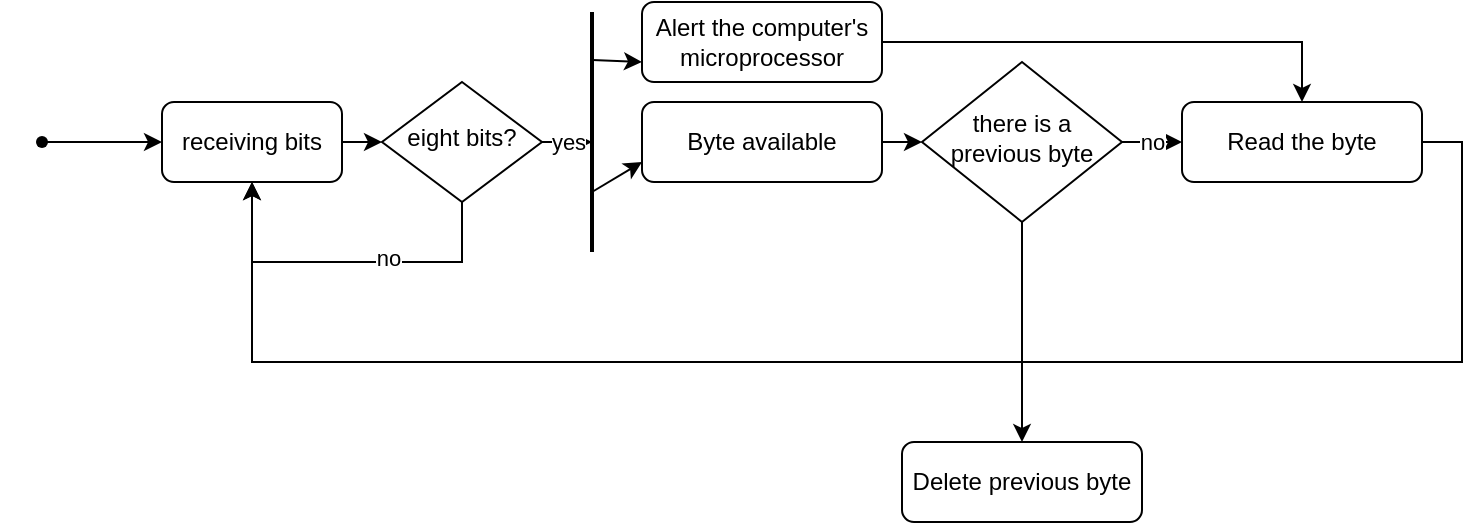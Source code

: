 <mxfile version="20.6.1" type="github">
  <diagram id="C5RBs43oDa-KdzZeNtuy" name="Page-1">
    <mxGraphModel dx="1278" dy="521" grid="1" gridSize="10" guides="1" tooltips="1" connect="1" arrows="1" fold="1" page="1" pageScale="1" pageWidth="827" pageHeight="1169" math="0" shadow="0">
      <root>
        <mxCell id="WIyWlLk6GJQsqaUBKTNV-0" />
        <mxCell id="WIyWlLk6GJQsqaUBKTNV-1" parent="WIyWlLk6GJQsqaUBKTNV-0" />
        <mxCell id="WIyWlLk6GJQsqaUBKTNV-3" value="Byte available" style="rounded=1;whiteSpace=wrap;html=1;fontSize=12;glass=0;strokeWidth=1;shadow=0;" parent="WIyWlLk6GJQsqaUBKTNV-1" vertex="1">
          <mxGeometry x="370" y="50" width="120" height="40" as="geometry" />
        </mxCell>
        <mxCell id="WIyWlLk6GJQsqaUBKTNV-6" value="there is a previous byte" style="rhombus;whiteSpace=wrap;html=1;shadow=0;fontFamily=Helvetica;fontSize=12;align=center;strokeWidth=1;spacing=6;spacingTop=-4;" parent="WIyWlLk6GJQsqaUBKTNV-1" vertex="1">
          <mxGeometry x="510" y="30" width="100" height="80" as="geometry" />
        </mxCell>
        <mxCell id="zkDqfT1pSLjMhtixK4KJ-1" value="" style="endArrow=classic;html=1;rounded=0;exitDx=0;exitDy=0;exitPerimeter=0;startArrow=none;entryX=0;entryY=0.5;entryDx=0;entryDy=0;" edge="1" parent="WIyWlLk6GJQsqaUBKTNV-1" source="zkDqfT1pSLjMhtixK4KJ-0" target="zkDqfT1pSLjMhtixK4KJ-2">
          <mxGeometry width="50" height="50" relative="1" as="geometry">
            <mxPoint x="68" y="72" as="sourcePoint" />
            <mxPoint x="128" y="72" as="targetPoint" />
          </mxGeometry>
        </mxCell>
        <mxCell id="zkDqfT1pSLjMhtixK4KJ-2" value="receiving bits" style="rounded=1;whiteSpace=wrap;html=1;fontSize=12;glass=0;strokeWidth=1;shadow=0;" vertex="1" parent="WIyWlLk6GJQsqaUBKTNV-1">
          <mxGeometry x="130" y="50" width="90" height="40" as="geometry" />
        </mxCell>
        <mxCell id="zkDqfT1pSLjMhtixK4KJ-0" value="" style="shape=waypoint;sketch=0;fillStyle=solid;size=6;pointerEvents=1;points=[];fillColor=none;resizable=0;rotatable=0;perimeter=centerPerimeter;snapToPoint=1;" vertex="1" parent="WIyWlLk6GJQsqaUBKTNV-1">
          <mxGeometry x="50" y="50" width="40" height="40" as="geometry" />
        </mxCell>
        <mxCell id="zkDqfT1pSLjMhtixK4KJ-3" value="" style="endArrow=none;html=1;rounded=0;exitX=0.97;exitY=1.125;exitDx=0;exitDy=0;exitPerimeter=0;" edge="1" parent="WIyWlLk6GJQsqaUBKTNV-1" target="zkDqfT1pSLjMhtixK4KJ-0">
          <mxGeometry width="50" height="50" relative="1" as="geometry">
            <mxPoint x="68" y="72" as="sourcePoint" />
            <mxPoint x="128" y="72" as="targetPoint" />
          </mxGeometry>
        </mxCell>
        <mxCell id="zkDqfT1pSLjMhtixK4KJ-4" value="Alert the computer&#39;s microprocessor" style="rounded=1;whiteSpace=wrap;html=1;fontSize=12;glass=0;strokeWidth=1;shadow=0;" vertex="1" parent="WIyWlLk6GJQsqaUBKTNV-1">
          <mxGeometry x="370" width="120" height="40" as="geometry" />
        </mxCell>
        <mxCell id="zkDqfT1pSLjMhtixK4KJ-5" value="eight bits?" style="rhombus;whiteSpace=wrap;html=1;shadow=0;fontFamily=Helvetica;fontSize=12;align=center;strokeWidth=1;spacing=6;spacingTop=-4;" vertex="1" parent="WIyWlLk6GJQsqaUBKTNV-1">
          <mxGeometry x="240" y="40" width="80" height="60" as="geometry" />
        </mxCell>
        <mxCell id="zkDqfT1pSLjMhtixK4KJ-7" value="" style="endArrow=classic;html=1;rounded=0;exitX=1;exitY=0.5;exitDx=0;exitDy=0;entryX=0;entryY=0.5;entryDx=0;entryDy=0;" edge="1" parent="WIyWlLk6GJQsqaUBKTNV-1" source="zkDqfT1pSLjMhtixK4KJ-2" target="zkDqfT1pSLjMhtixK4KJ-5">
          <mxGeometry width="50" height="50" relative="1" as="geometry">
            <mxPoint x="390" y="300" as="sourcePoint" />
            <mxPoint x="440" y="250" as="targetPoint" />
          </mxGeometry>
        </mxCell>
        <mxCell id="zkDqfT1pSLjMhtixK4KJ-14" style="edgeStyle=orthogonalEdgeStyle;rounded=0;orthogonalLoop=1;jettySize=auto;html=1;exitX=1;exitY=0.5;exitDx=0;exitDy=0;entryX=0.5;entryY=1;entryDx=0;entryDy=0;" edge="1" parent="WIyWlLk6GJQsqaUBKTNV-1" source="zkDqfT1pSLjMhtixK4KJ-12" target="zkDqfT1pSLjMhtixK4KJ-2">
          <mxGeometry relative="1" as="geometry">
            <Array as="points">
              <mxPoint x="780" y="70" />
              <mxPoint x="780" y="180" />
              <mxPoint x="175" y="180" />
            </Array>
          </mxGeometry>
        </mxCell>
        <mxCell id="zkDqfT1pSLjMhtixK4KJ-12" value="Read the byte" style="rounded=1;whiteSpace=wrap;html=1;fontSize=12;glass=0;strokeWidth=1;shadow=0;" vertex="1" parent="WIyWlLk6GJQsqaUBKTNV-1">
          <mxGeometry x="640" y="50" width="120" height="40" as="geometry" />
        </mxCell>
        <mxCell id="zkDqfT1pSLjMhtixK4KJ-17" value="no" style="endArrow=classic;html=1;rounded=0;exitX=1;exitY=0.5;exitDx=0;exitDy=0;entryX=0;entryY=0.5;entryDx=0;entryDy=0;" edge="1" parent="WIyWlLk6GJQsqaUBKTNV-1" source="WIyWlLk6GJQsqaUBKTNV-6" target="zkDqfT1pSLjMhtixK4KJ-12">
          <mxGeometry relative="1" as="geometry">
            <mxPoint x="500" y="80" as="sourcePoint" />
            <mxPoint x="530" y="80" as="targetPoint" />
          </mxGeometry>
        </mxCell>
        <mxCell id="zkDqfT1pSLjMhtixK4KJ-19" value="" style="endArrow=classic;html=1;rounded=0;exitX=1;exitY=0.5;exitDx=0;exitDy=0;entryX=0;entryY=0.5;entryDx=0;entryDy=0;" edge="1" parent="WIyWlLk6GJQsqaUBKTNV-1" source="WIyWlLk6GJQsqaUBKTNV-3" target="WIyWlLk6GJQsqaUBKTNV-6">
          <mxGeometry width="50" height="50" relative="1" as="geometry">
            <mxPoint x="480" y="300" as="sourcePoint" />
            <mxPoint x="530" y="250" as="targetPoint" />
          </mxGeometry>
        </mxCell>
        <mxCell id="zkDqfT1pSLjMhtixK4KJ-20" value="" style="endArrow=classic;html=1;rounded=0;exitX=0.5;exitY=1;exitDx=0;exitDy=0;" edge="1" parent="WIyWlLk6GJQsqaUBKTNV-1" source="WIyWlLk6GJQsqaUBKTNV-6">
          <mxGeometry width="50" height="50" relative="1" as="geometry">
            <mxPoint x="480" y="300" as="sourcePoint" />
            <mxPoint x="560" y="220" as="targetPoint" />
          </mxGeometry>
        </mxCell>
        <mxCell id="zkDqfT1pSLjMhtixK4KJ-21" value="Delete previous byte" style="rounded=1;whiteSpace=wrap;html=1;fontSize=12;glass=0;strokeWidth=1;shadow=0;" vertex="1" parent="WIyWlLk6GJQsqaUBKTNV-1">
          <mxGeometry x="500" y="220" width="120" height="40" as="geometry" />
        </mxCell>
        <mxCell id="zkDqfT1pSLjMhtixK4KJ-22" value="" style="line;strokeWidth=2;direction=south;html=1;" vertex="1" parent="WIyWlLk6GJQsqaUBKTNV-1">
          <mxGeometry x="340" y="5" width="10" height="120" as="geometry" />
        </mxCell>
        <mxCell id="zkDqfT1pSLjMhtixK4KJ-25" value="yes" style="endArrow=classic;html=1;rounded=0;exitX=1;exitY=0.5;exitDx=0;exitDy=0;" edge="1" parent="WIyWlLk6GJQsqaUBKTNV-1" source="zkDqfT1pSLjMhtixK4KJ-5">
          <mxGeometry width="50" height="50" relative="1" as="geometry">
            <mxPoint x="480" y="270" as="sourcePoint" />
            <mxPoint x="345" y="70" as="targetPoint" />
          </mxGeometry>
        </mxCell>
        <mxCell id="zkDqfT1pSLjMhtixK4KJ-26" value="" style="endArrow=classic;html=1;rounded=0;exitX=0.75;exitY=0.5;exitDx=0;exitDy=0;exitPerimeter=0;entryX=0;entryY=0.75;entryDx=0;entryDy=0;" edge="1" parent="WIyWlLk6GJQsqaUBKTNV-1" source="zkDqfT1pSLjMhtixK4KJ-22" target="WIyWlLk6GJQsqaUBKTNV-3">
          <mxGeometry width="50" height="50" relative="1" as="geometry">
            <mxPoint x="480" y="270" as="sourcePoint" />
            <mxPoint x="530" y="220" as="targetPoint" />
          </mxGeometry>
        </mxCell>
        <mxCell id="zkDqfT1pSLjMhtixK4KJ-27" value="" style="endArrow=classic;html=1;rounded=0;exitX=0.2;exitY=0.48;exitDx=0;exitDy=0;exitPerimeter=0;entryX=0;entryY=0.75;entryDx=0;entryDy=0;" edge="1" parent="WIyWlLk6GJQsqaUBKTNV-1" source="zkDqfT1pSLjMhtixK4KJ-22" target="zkDqfT1pSLjMhtixK4KJ-4">
          <mxGeometry width="50" height="50" relative="1" as="geometry">
            <mxPoint x="480" y="270" as="sourcePoint" />
            <mxPoint x="530" y="220" as="targetPoint" />
          </mxGeometry>
        </mxCell>
        <mxCell id="zkDqfT1pSLjMhtixK4KJ-28" value="" style="edgeStyle=elbowEdgeStyle;elbow=vertical;endArrow=classic;html=1;rounded=0;exitX=1;exitY=0.5;exitDx=0;exitDy=0;entryX=0.5;entryY=0;entryDx=0;entryDy=0;" edge="1" parent="WIyWlLk6GJQsqaUBKTNV-1" source="zkDqfT1pSLjMhtixK4KJ-4" target="zkDqfT1pSLjMhtixK4KJ-12">
          <mxGeometry width="50" height="50" relative="1" as="geometry">
            <mxPoint x="480" y="270" as="sourcePoint" />
            <mxPoint x="530" y="220" as="targetPoint" />
            <Array as="points">
              <mxPoint x="600" y="20" />
            </Array>
          </mxGeometry>
        </mxCell>
        <mxCell id="zkDqfT1pSLjMhtixK4KJ-29" value="" style="edgeStyle=elbowEdgeStyle;elbow=vertical;endArrow=classic;html=1;rounded=0;exitX=0.5;exitY=1;exitDx=0;exitDy=0;entryX=0.5;entryY=1;entryDx=0;entryDy=0;" edge="1" parent="WIyWlLk6GJQsqaUBKTNV-1" source="zkDqfT1pSLjMhtixK4KJ-5" target="zkDqfT1pSLjMhtixK4KJ-2">
          <mxGeometry width="50" height="50" relative="1" as="geometry">
            <mxPoint x="480" y="270" as="sourcePoint" />
            <mxPoint x="530" y="220" as="targetPoint" />
            <Array as="points">
              <mxPoint x="220" y="130" />
            </Array>
          </mxGeometry>
        </mxCell>
        <mxCell id="zkDqfT1pSLjMhtixK4KJ-30" value="no" style="edgeLabel;html=1;align=center;verticalAlign=middle;resizable=0;points=[];" vertex="1" connectable="0" parent="zkDqfT1pSLjMhtixK4KJ-29">
          <mxGeometry x="-0.232" y="-2" relative="1" as="geometry">
            <mxPoint as="offset" />
          </mxGeometry>
        </mxCell>
      </root>
    </mxGraphModel>
  </diagram>
</mxfile>
